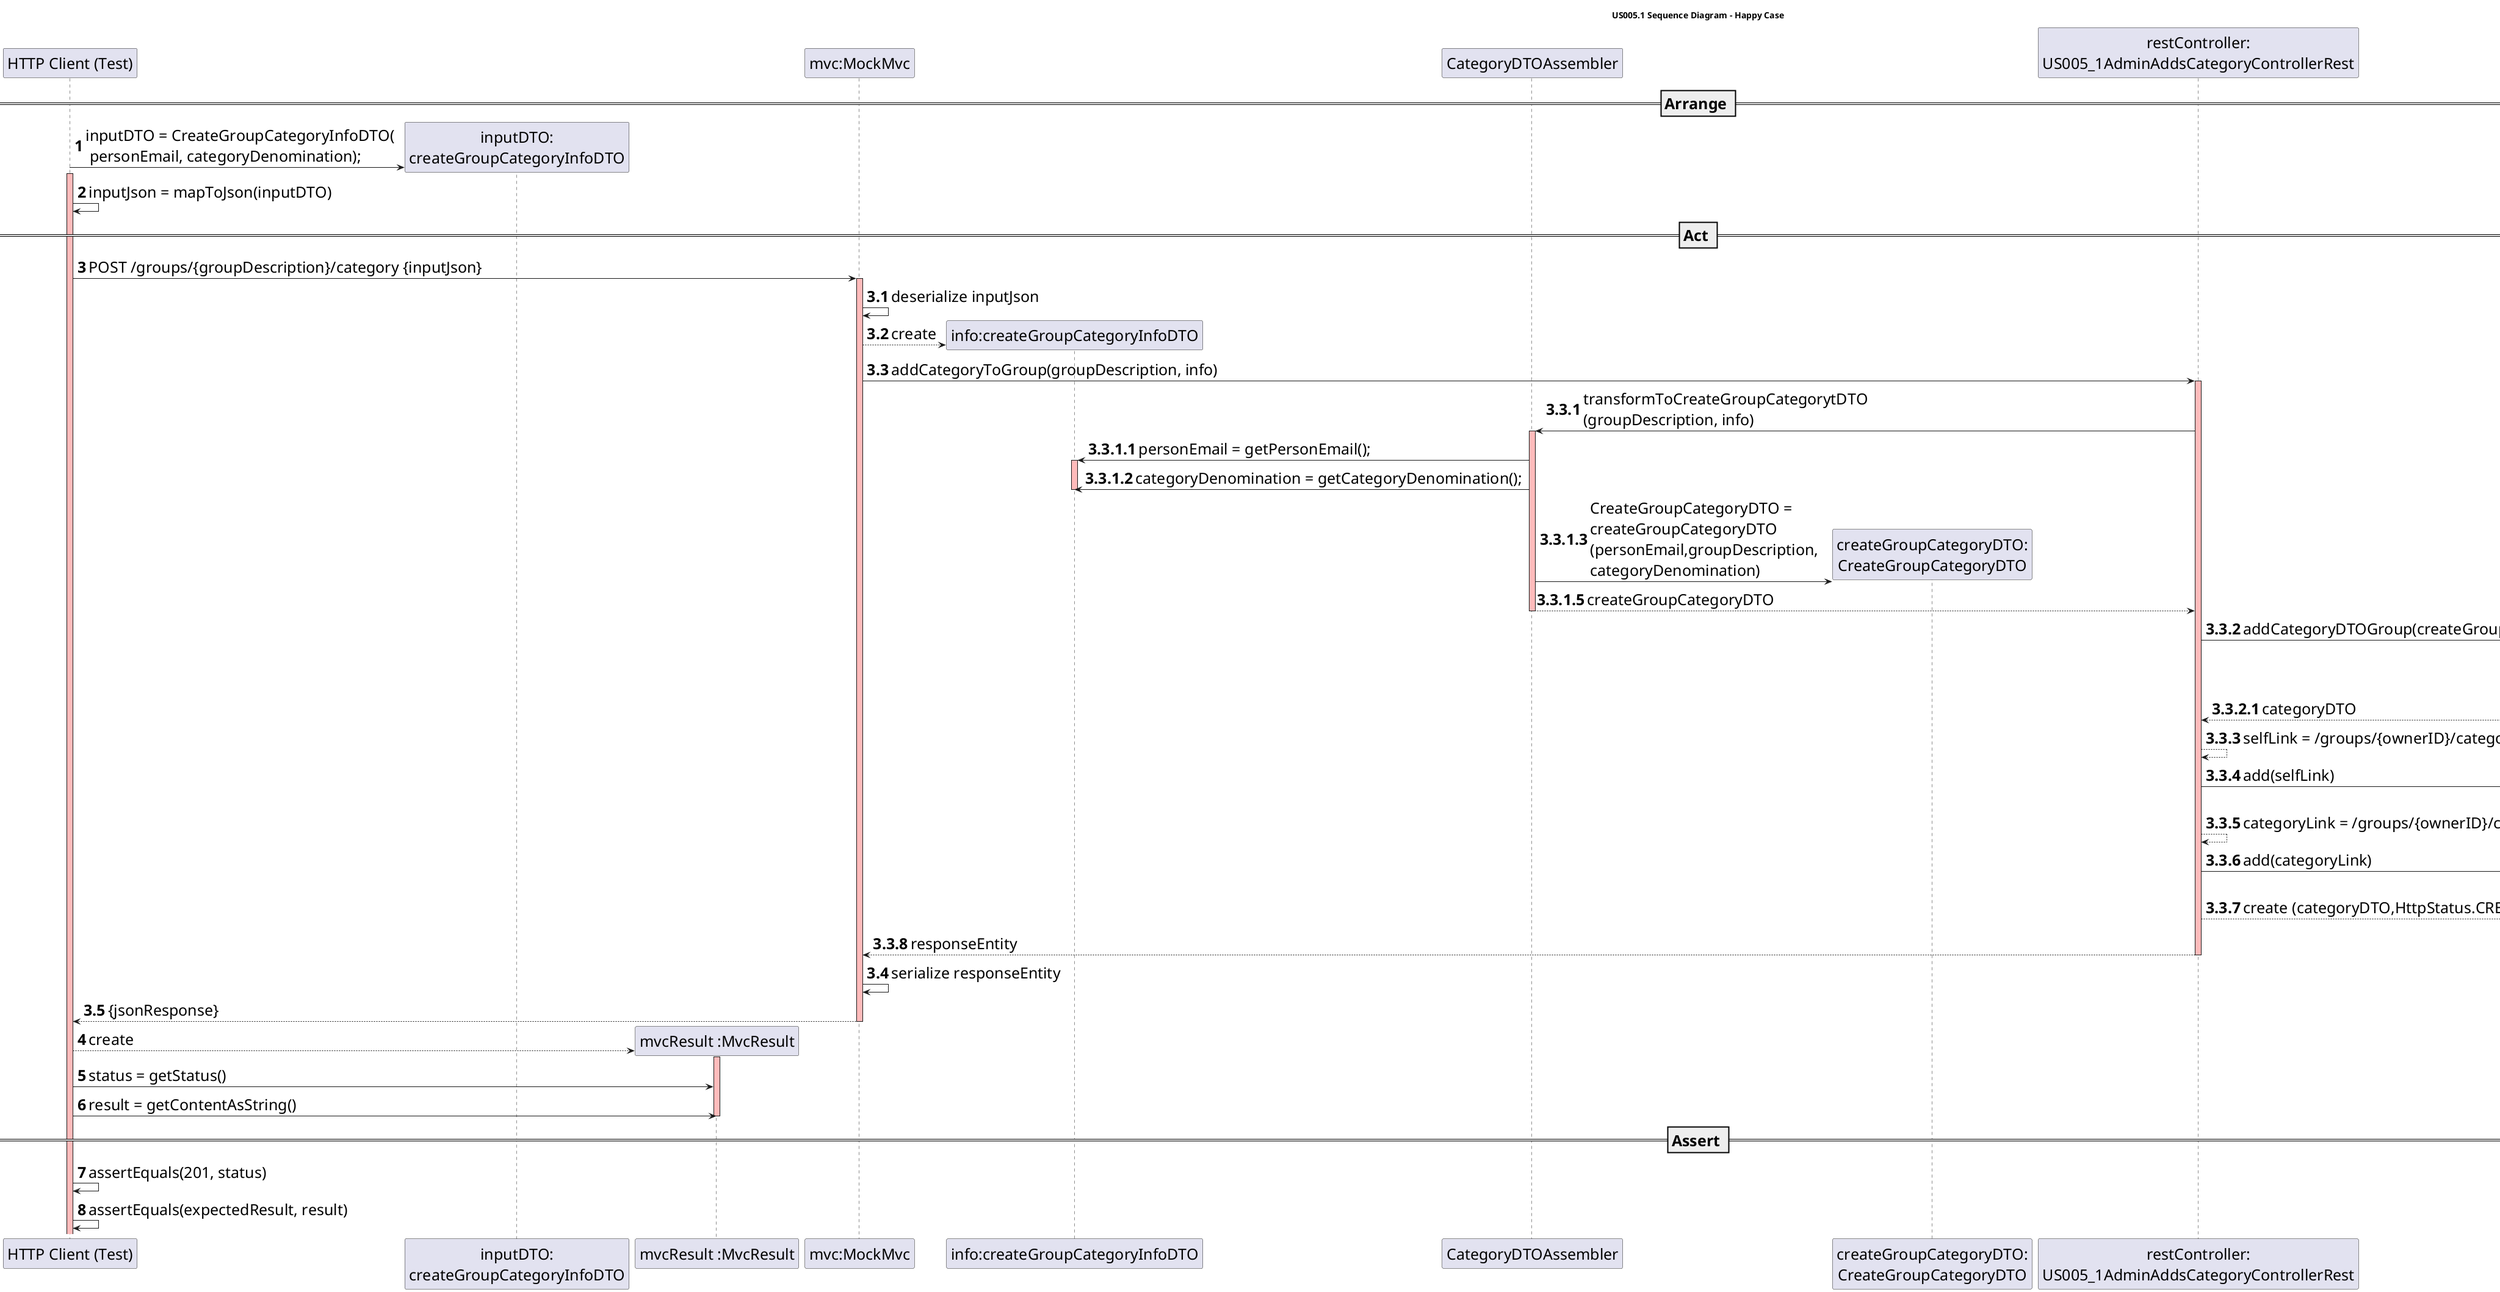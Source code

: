 @startuml
skinparam DefaultFontSize 25
title US005.1 Sequence Diagram - Happy Case

participant "HTTP Client (Test)"
participant "inputDTO:\ncreateGroupCategoryInfoDTO"
participant "mvcResult :MvcResult"
participant "mvc:MockMvc"
participant "info:createGroupCategoryInfoDTO"
participant "CategoryDTOAssembler"
participant "createGroupCategoryDTO:\nCreateGroupCategoryDTO"
participant "restController:\nUS005_1AdminAddsCategoryControllerRest"
participant "categoryDTO:CategoryDTO"
participant "service:\nUS005_1AdminAddsCategoryToGroupService"

== Arrange ==
autonumber
create "inputDTO:\ncreateGroupCategoryInfoDTO"
"HTTP Client (Test)" -> "inputDTO:\ncreateGroupCategoryInfoDTO": inputDTO = CreateGroupCategoryInfoDTO(\n personEmail, categoryDenomination);
activate "HTTP Client (Test)" #FFBBBB
"HTTP Client (Test)" -> "HTTP Client (Test)": inputJson = mapToJson(inputDTO)

== Act ==

"HTTP Client (Test)" -> "mvc:MockMvc" : POST /groups/{groupDescription}/category {inputJson}
activate "mvc:MockMvc"  #FFBBBB

autonumber 3.1
"mvc:MockMvc" -> "mvc:MockMvc" : deserialize inputJson
create "info:createGroupCategoryInfoDTO"
"mvc:MockMvc"-->"info:createGroupCategoryInfoDTO" :create

"mvc:MockMvc"-> "restController:\nUS005_1AdminAddsCategoryControllerRest": addCategoryToGroup(groupDescription, info)
activate "restController:\nUS005_1AdminAddsCategoryControllerRest" #FFBBBB
autonumber 3.3.1
"restController:\nUS005_1AdminAddsCategoryControllerRest"-> "CategoryDTOAssembler":transformToCreateGroupCategorytDTO\n(groupDescription, info)
activate "CategoryDTOAssembler" #FFBBBB
autonumber 3.3.1.1

"CategoryDTOAssembler" -> "info:createGroupCategoryInfoDTO" : personEmail = getPersonEmail();
activate "info:createGroupCategoryInfoDTO" #FFBBBB
"CategoryDTOAssembler" -> "info:createGroupCategoryInfoDTO" : categoryDenomination = getCategoryDenomination();
deactivate "info:createGroupCategoryInfoDTO"

create "createGroupCategoryDTO:\nCreateGroupCategoryDTO"
"CategoryDTOAssembler" -> "createGroupCategoryDTO:\nCreateGroupCategoryDTO" : CreateGroupCategoryDTO = \ncreateGroupCategoryDTO\n(personEmail,groupDescription, \ncategoryDenomination)
deactivate "createGroupCategoryDTO:\nCreateGroupCategoryDTO"
autonumber 3.3.1.5
"CategoryDTOAssembler" --> "restController:\nUS005_1AdminAddsCategoryControllerRest" : createGroupCategoryDTO
deactivate "CategoryDTOAssembler"

autonumber 3.3.2
"restController:\nUS005_1AdminAddsCategoryControllerRest"->"service:\nUS005_1AdminAddsCategoryToGroupService": addCategoryDTOGroup(createGroupCategoryDTO)
activate "service:\nUS005_1AdminAddsCategoryToGroupService" #FFBBBB
autonumber 3.3.2.1

ref over "service:\nUS005_1AdminAddsCategoryToGroupService": US005_nUS005_1AdminAddsCategoryControllerRestRef
"service:\nUS005_1AdminAddsCategoryToGroupService" --> "restController:\nUS005_1AdminAddsCategoryControllerRest" : categoryDTO

autonumber 3.3.3
deactivate "service:\nUS005_1AdminAddsCategoryToGroupService" #FFBBBB
"restController:\nUS005_1AdminAddsCategoryControllerRest"--> "restController:\nUS005_1AdminAddsCategoryControllerRest": selfLink = /groups/{ownerID}/category/{categoryDenomination}
"restController:\nUS005_1AdminAddsCategoryControllerRest"-> "categoryDTO:CategoryDTO": add(selfLink)
activate "categoryDTO:CategoryDTO" #FFBBBB
deactivate "categoryDTO:CategoryDTO" #FFBBBB

"restController:\nUS005_1AdminAddsCategoryControllerRest"--> "restController:\nUS005_1AdminAddsCategoryControllerRest": categoryLink = /groups/{ownerID}/category
"restController:\nUS005_1AdminAddsCategoryControllerRest"-> "categoryDTO:CategoryDTO": add(categoryLink)
activate "categoryDTO:CategoryDTO" #FFBBBB
deactivate "categoryDTO:CategoryDTO" #FFBBBB

create "responseEntity:Response Entity"
"restController:\nUS005_1AdminAddsCategoryControllerRest" --> "responseEntity:Response Entity" : create (categoryDTO,HttpStatus.CREATED)
"restController:\nUS005_1AdminAddsCategoryControllerRest" --> "mvc:MockMvc": responseEntity
deactivate "restController:\nUS005_1AdminAddsCategoryControllerRest"
deactivate "restController:\nUS005_1AdminAddsCategoryControllerRest"

autonumber 3.4
"mvc:MockMvc" -> "mvc:MockMvc" : serialize responseEntity

"HTTP Client (Test)" <-- "mvc:MockMvc" : {jsonResponse}
deactivate "mvc:MockMvc"

deactivate "mvc:MockMvc"

autonumber 4
create "mvcResult :MvcResult"
"HTTP Client (Test)" --> "mvcResult :MvcResult" : create

autonumber 5
activate "mvcResult :MvcResult" #FFBBBB
"HTTP Client (Test)" -> "mvcResult :MvcResult" : status = getStatus()
"HTTP Client (Test)" -> "mvcResult :MvcResult" : result = getContentAsString()
deactivate "mvcResult :MvcResult" #FFBBBB

== Assert ==

"HTTP Client (Test)" -> "HTTP Client (Test)" : assertEquals(201, status)
"HTTP Client (Test)" -> "HTTP Client (Test)" : assertEquals(expectedResult, result)

deactivate "service:\nUS005_1AdminAddsCategoryToGroupService"

@enduml